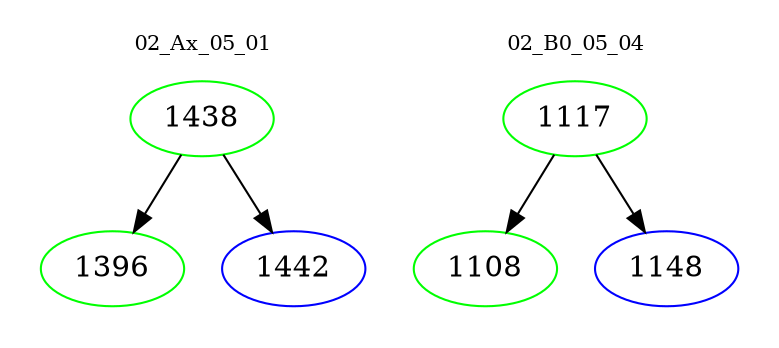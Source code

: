 digraph{
subgraph cluster_0 {
color = white
label = "02_Ax_05_01";
fontsize=10;
T0_1438 [label="1438", color="green"]
T0_1438 -> T0_1396 [color="black"]
T0_1396 [label="1396", color="green"]
T0_1438 -> T0_1442 [color="black"]
T0_1442 [label="1442", color="blue"]
}
subgraph cluster_1 {
color = white
label = "02_B0_05_04";
fontsize=10;
T1_1117 [label="1117", color="green"]
T1_1117 -> T1_1108 [color="black"]
T1_1108 [label="1108", color="green"]
T1_1117 -> T1_1148 [color="black"]
T1_1148 [label="1148", color="blue"]
}
}
